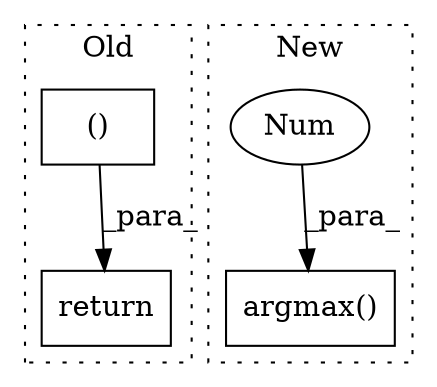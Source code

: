 digraph G {
subgraph cluster0 {
1 [label="return" a="93" s="2295" l="7" shape="box"];
3 [label="()" a="54" s="2192" l="2" shape="box"];
label = "Old";
style="dotted";
}
subgraph cluster1 {
2 [label="argmax()" a="75" s="2932,2948" l="14,1" shape="box"];
4 [label="Num" a="76" s="2946" l="2" shape="ellipse"];
label = "New";
style="dotted";
}
3 -> 1 [label="_para_"];
4 -> 2 [label="_para_"];
}